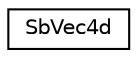 digraph "Graphical Class Hierarchy"
{
 // LATEX_PDF_SIZE
  edge [fontname="Helvetica",fontsize="10",labelfontname="Helvetica",labelfontsize="10"];
  node [fontname="Helvetica",fontsize="10",shape=record];
  rankdir="LR";
  Node0 [label="SbVec4d",height=0.2,width=0.4,color="black", fillcolor="white", style="filled",URL="$classSbVec4d.html",tooltip="The SbVec4d class is a 4 dimensional vector with double precision floating point coordinates."];
}
